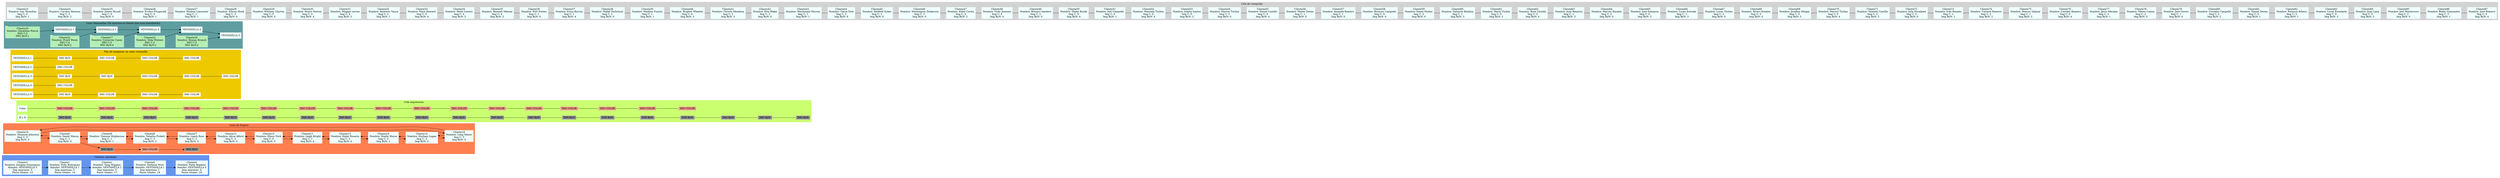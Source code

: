 digraph G {
node[shape=box, style="filled", color=azure1];
subgraph cluster_0{
style=filled
color=	cornflowerblue;
Cliente1878246837[label="Cliente3
Nombre: Douglas Dominguez
Atendió: VENTANILLA 3
Img impresas: 3
Pasos totales: 13"]
Cliente1304836502[label="Cliente1
Nombre: Polly Rodriguez
Atendió: VENTANILLA 1
Img impresas: 5
Pasos totales: 14"]
Cliente225534817[label="Cliente2
Nombre: Yang Wiggins
Atendió: VENTANILLA 2
Img impresas: 5
Pasos totales: 17"]
Cliente1300109446[label="Cliente6
Nombre: Stefanie Wise
Atendió: VENTANILLA 1
Img impresas: 1
Pasos totales: 18"]
Cliente929338653[label="Cliente4
Nombre: Faith Hopkins
Atendió: VENTANILLA 4
Img impresas: 4
Pasos totales: 20"]
Cliente1878246837 -> Cliente1304836502
Cliente1304836502 -> Cliente225534817
Cliente225534817 -> Cliente1300109446
Cliente1300109446 -> Cliente929338653
label="Clientes atendidos";
}
subgraph cluster_1{
style=filled
color=coral;
Cliente1229416515[label="Cliente10
Nombre: Shannon Johnston
Img C: 0
Img ByN: 0"]
Cliente1259475183[label="Cliente5
Nombre: Sandy Mason
Img C: 1
Img ByN: 4"]
Imagen2001049720[shape=signature fillcolor=gray52 label="IMG ByN"]
Imagen2001049720[shape=signature fillcolor=gray52 label="IMG ByN"]
Imagen1528902578[shape=signature fillcolor=darksalmon label="IMG COLOR"]
Imagen1927950200[shape=signature fillcolor=gray52 label="IMG ByN"]
Cliente1950409829[label="Cliente9
Nombre: Tommie Mcpherson
Img C: 1
Img ByN: 1"]
Cliente789451788[label="Cliente8
Nombre: Tabatha Pickett
Img C: 3
Img ByN: 2"]
Cliente1020371698[label="Cliente7
Nombre: Leach Ross
Img C: 3
Img ByN: 4"]
Cliente666988785[label="Cliente12
Nombre: Alyce Alford
Img C: 3
Img ByN: 0"]
Cliente1510467689[label="Cliente15
Nombre: Elinor Ford
Img C: 0
Img ByN: 0"]
Cliente2016447922[label="Cliente11
Nombre: Leigh Bright
Img C: 1
Img ByN: 4"]
Cliente1414644649[label="Cliente13
Nombre: Haley Rosario
Img C: 0
Img ByN: 4"]
Cliente1995265321[label="Cliente16
Nombre: Noelle Morse
Img C: 0
Img ByN: 1"]
Cliente640070681[label="Cliente14
Nombre: Durham Logan
Img C: 3
Img ByN: 2"]
Cliente1072591678[label="Cliente18
Nombre: Long Meyer
Img C: 3
Img ByN: 0"]
Cliente1229416515 -> Cliente1259475183
Cliente1229416515 -> Cliente1072591678
Cliente1259475183 -> Imagen2001049720
Imagen2001049720 -> Imagen1528902578
Imagen1528902578 -> Imagen1927950200
Cliente1259475183 -> Cliente1950409829
Cliente1259475183 -> Cliente1229416515
Cliente1950409829 -> Cliente789451788
Cliente1950409829 -> Cliente1259475183
Cliente789451788 -> Cliente1020371698
Cliente789451788 -> Cliente1950409829
Cliente1020371698 -> Cliente666988785
Cliente1020371698 -> Cliente789451788
Cliente666988785 -> Cliente1510467689
Cliente666988785 -> Cliente1020371698
Cliente1510467689 -> Cliente2016447922
Cliente1510467689 -> Cliente666988785
Cliente2016447922 -> Cliente1414644649
Cliente2016447922 -> Cliente1510467689
Cliente1414644649 -> Cliente1995265321
Cliente1414644649 -> Cliente2016447922
Cliente1995265321 -> Cliente640070681
Cliente1995265321 -> Cliente1414644649
Cliente640070681 -> Cliente1072591678
Cliente640070681 -> Cliente1995265321
Cliente1072591678 -> Cliente1229416515
Cliente1072591678 -> Cliente640070681
label="Lista de Espera";
}
subgraph cluster_2{
style=filled
color=darkolivegreen1;
  edge [
    arrowhead="none"
  ];
Impresora1265094477[label="Color"]
Imagen868693307[shape=signature fillcolor=darksalmon label="IMG COLOR"]
Imagen868693307[shape=signature fillcolor=darksalmon label="IMG COLOR"]
Imagen1746572566[shape=signature fillcolor=darksalmon label="IMG COLOR"]
Imagen989110045[shape=signature fillcolor=darksalmon label="IMG COLOR"]
Imagen424058531[shape=signature fillcolor=darksalmon label="IMG COLOR"]
Imagen321001046[shape=signature fillcolor=darksalmon label="IMG COLOR"]
Imagen791452442[shape=signature fillcolor=darksalmon label="IMG COLOR"]
Imagen834600352[shape=signature fillcolor=darksalmon label="IMG COLOR"]
Imagen471910021[shape=signature fillcolor=darksalmon label="IMG COLOR"]
Imagen531885036[shape=signature fillcolor=darksalmon label="IMG COLOR"]
Imagen1418481496[shape=signature fillcolor=darksalmon label="IMG COLOR"]
Imagen303563357[shape=signature fillcolor=darksalmon label="IMG COLOR"]
Imagen135721598[shape=signature fillcolor=darksalmon label="IMG COLOR"]
Imagen142257192[shape=signature fillcolor=darksalmon label="IMG COLOR"]
Imagen1044036745[shape=signature fillcolor=darksalmon label="IMG COLOR"]
Imagen1826771954[shape=signature fillcolor=darksalmon label="IMG COLOR"]
Imagen1406718219[shape=signature fillcolor=darksalmon label="IMG COLOR"]
Imagen245257411[shape=signature fillcolor=darksalmon label="IMG COLOR"]
Impresora1872034366[label="B y N"]
Imagen1705736038[shape=signature fillcolor=gray52 label="IMG ByN"]
Imagen1705736038[shape=signature fillcolor=gray52 label="IMG ByN"]
Imagen455659003[shape=signature fillcolor=gray52 label="IMG ByN"]
Imagen250421013[shape=signature fillcolor=gray52 label="IMG ByN"]
Imagen1915318864[shape=signature fillcolor=gray52 label="IMG ByN"]
Imagen1283928881[shape=signature fillcolor=gray52 label="IMG ByN"]
Imagen295530568[shape=signature fillcolor=gray52 label="IMG ByN"]
Imagen2003749088[shape=signature fillcolor=gray52 label="IMG ByN"]
Imagen1324119928[shape=signature fillcolor=gray52 label="IMG ByN"]
Imagen990368554[shape=signature fillcolor=gray52 label="IMG ByN"]
Imagen1096979271[shape=signature fillcolor=gray52 label="IMG ByN"]
Imagen1078694790[shape=signature fillcolor=gray52 label="IMG ByN"]
Imagen1831932725[shape=signature fillcolor=gray52 label="IMG ByN"]
Imagen1747585825[shape=signature fillcolor=gray52 label="IMG ByN"]
Imagen1023892929[shape=signature fillcolor=gray52 label="IMG ByN"]
Imagen558638687[shape=signature fillcolor=gray52 label="IMG ByN"]
Imagen1149319665[shape=signature fillcolor=gray52 label="IMG ByN"]
Imagen2093631820[shape=signature fillcolor=gray52 label="IMG ByN"]
Imagen2074407504[shape=signature fillcolor=gray52 label="IMG ByN"]
Imagen999966132[shape=signature fillcolor=gray52 label="IMG ByN"]
Imagen1989780874[shape=signature fillcolor=gray52 label="IMG ByN"]
Impresora1265094477 -> Imagen868693307
Imagen868693307 -> Imagen1746572566
Imagen1746572566 -> Imagen989110045
Imagen989110045 -> Imagen424058531
Imagen424058531 -> Imagen321001046
Imagen321001046 -> Imagen791452442
Imagen791452442 -> Imagen834600352
Imagen834600352 -> Imagen471910021
Imagen471910021 -> Imagen531885036
Imagen531885036 -> Imagen1418481496
Imagen1418481496 -> Imagen303563357
Imagen303563357 -> Imagen135721598
Imagen135721598 -> Imagen142257192
Imagen142257192 -> Imagen1044036745
Imagen1044036745 -> Imagen1826771954
Imagen1826771954 -> Imagen1406718219
Imagen1406718219 -> Imagen245257411
Impresora1872034366 -> Imagen1705736038
Imagen1705736038 -> Imagen455659003
Imagen455659003 -> Imagen250421013
Imagen250421013 -> Imagen1915318864
Imagen1915318864 -> Imagen1283928881
Imagen1283928881 -> Imagen295530568
Imagen295530568 -> Imagen2003749088
Imagen2003749088 -> Imagen1324119928
Imagen1324119928 -> Imagen990368554
Imagen990368554 -> Imagen1096979271
Imagen1096979271 -> Imagen1078694790
Imagen1078694790 -> Imagen1831932725
Imagen1831932725 -> Imagen1747585825
Imagen1747585825 -> Imagen1023892929
Imagen1023892929 -> Imagen558638687
Imagen558638687 -> Imagen1149319665
Imagen1149319665 -> Imagen2093631820
Imagen2093631820 -> Imagen2074407504
Imagen2074407504 -> Imagen999966132
Imagen999966132 -> Imagen1989780874
label="Cola impresoras";
}
subgraph cluster_3{
style=filled
color=gold2;
  edge [
    arrowhead="none"
  ];
Ventanilla1581781577[label="VENTANILLA 1"]
Imagen1480010240[shape=signature fillcolor=floralwhite label="IMG ByN"]
Imagen1480010240[shape=signature fillcolor=floralwhite label="IMG ByN"]
Imagen81628611[shape=signature fillcolor=floralwhite label="IMG COLOR"]
Imagen1828972342[shape=signature fillcolor=floralwhite label="IMG COLOR"]
Imagen1452126962[shape=signature fillcolor=floralwhite label="IMG COLOR"]
Ventanilla1725154840[label="VENTANILLA 2"]
Imagen931919113[shape=signature fillcolor=floralwhite label="IMG COLOR"]
Imagen931919113[shape=signature fillcolor=floralwhite label="IMG COLOR"]
Ventanilla1670675564[label="VENTANILLA 3"]
Imagen1607521710[shape=signature fillcolor=floralwhite label="IMG ByN"]
Imagen1607521710[shape=signature fillcolor=floralwhite label="IMG ByN"]
Imagen764977973[shape=signature fillcolor=floralwhite label="IMG ByN"]
Imagen381259350[shape=signature fillcolor=floralwhite label="IMG COLOR"]
Imagen2129789493[shape=signature fillcolor=floralwhite label="IMG COLOR"]
Imagen668386784[shape=signature fillcolor=floralwhite label="IMG COLOR"]
Ventanilla723074862[label="VENTANILLA 4"]
Imagen1329552164[shape=signature fillcolor=floralwhite label="IMG COLOR"]
Imagen1329552164[shape=signature fillcolor=floralwhite label="IMG COLOR"]
Ventanilla895328853[label="VENTANILLA 5"]
Imagen363771819[shape=signature fillcolor=floralwhite label="IMG ByN"]
Imagen363771819[shape=signature fillcolor=floralwhite label="IMG ByN"]
Imagen2065951873[shape=signature fillcolor=floralwhite label="IMG COLOR"]
Imagen1791741888[shape=signature fillcolor=floralwhite label="IMG COLOR"]
Imagen1595428806[shape=signature fillcolor=floralwhite label="IMG COLOR"]
Ventanilla1581781577 -> Imagen1480010240
Imagen1480010240 -> Imagen81628611
Imagen81628611 -> Imagen1828972342
Imagen1828972342 -> Imagen1452126962
Ventanilla1725154840 -> Imagen931919113
Ventanilla1670675564 -> Imagen1607521710
Imagen1607521710 -> Imagen764977973
Imagen764977973 -> Imagen381259350
Imagen381259350 -> Imagen2129789493
Imagen2129789493 -> Imagen668386784
Ventanilla723074862 -> Imagen1329552164
Ventanilla895328853 -> Imagen363771819
Imagen363771819 -> Imagen2065951873
Imagen2065951873 -> Imagen1791741888
Imagen1791741888 -> Imagen1595428806
label="Pila de imágenes en cada ventanilla";
}
subgraph cluster_4{
style=filled
color=cadetblue;
Ventanilla1581781576[label="VENTANILLA 1"]
ClienteV1523554304[shape=tab fillcolor=darkseagreen2 label="Cliente19
Nombre: Geraldine Pierce
IMG C:3
IMG ByN:1"]
Ventanilla1725154839[label="VENTANILLA 2"]
ClienteV918221580[shape=tab fillcolor=darkseagreen2 label="Cliente21
Nombre: Pruitt Perez
IMG C:4
IMG ByN:2"]
Ventanilla1670675563[label="VENTANILLA 3"]
ClienteV746292446[shape=tab fillcolor=darkseagreen2 label="Cliente17
Nombre: Gutierrez Casey
IMG C:3
IMG ByN:4"]
Ventanilla723074861[label="VENTANILLA 4"]
ClienteV2055281021[shape=tab fillcolor=darkseagreen2 label="Cliente22
Nombre: Nola Winters
IMG C:3
IMG ByN:1"]
Ventanilla895328852[label="VENTANILLA 5"]
ClienteV1175962212[shape=tab fillcolor=darkseagreen2 label="Cliente20
Nombre: Roman Branch
IMG C:3
IMG ByN:2"]
ClienteV1523554304 -> Ventanilla1581781576
Ventanilla1581781576 -> Ventanilla1725154839
ClienteV918221580 -> Ventanilla1725154839
Ventanilla1725154839 -> Ventanilla1670675563
ClienteV746292446 -> Ventanilla1670675563
Ventanilla1670675563 -> Ventanilla723074861
ClienteV2055281021 -> Ventanilla723074861
Ventanilla723074861 -> Ventanilla895328852
ClienteV1175962212 -> Ventanilla895328852
label="Lista Ventanillas (Se muestra el cliente que está atendiendo)";
}
subgraph cluster_5{
style=filled
color=lightgrey;
  edge [
    arrowhead="none"
  ];
Cliente1554547125[label="Cliente23
Nombre: Gay Mcmillan
Img C: 0
Img ByN: 1"]
Cliente617901222[label="Cliente24
Nombre: Carolyn Harmon
Img C: 3
Img ByN: 2"]
Cliente1159190947[label="Cliente25
Nombre: Jolene Mccall
Img C: 0
Img ByN: 0"]
Cliente925858445[label="Cliente26
Nombre: Evelyn Fitzgerald
Img C: 0
Img ByN: 1"]
Cliente798154996[label="Cliente27
Nombre: Hudson Lancaster
Img C: 1
Img ByN: 1"]
Cliente681842940[label="Cliente28
Nombre: Ellison Hood
Img C: 3
Img ByN: 0"]
Cliente1392838282[label="Cliente29
Nombre: Whitney Clayton
Img C: 0
Img ByN: 4"]
Cliente523429237[label="Cliente30
Nombre: Moore Horton
Img C: 0
Img ByN: 4"]
Cliente664740647[label="Cliente31
Nombre: Maggie Levine
Img C: 4
Img ByN: 2"]
Cliente804564176[label="Cliente32
Nombre: Andrews Vance
Img C: 2
Img ByN: 1"]
Cliente1421795058[label="Cliente33
Nombre: Dixie Howard
Img C: 0
Img ByN: 4"]
Cliente1555009629[label="Cliente34
Nombre: Heidi Lowery
Img C: 4
Img ByN: 2"]
Cliente41359092[label="Cliente35
Nombre: Bennett Malone
Img C: 4
Img ByN: 2"]
Cliente149928006[label="Cliente36
Nombre: Witt Forbes
Img C: 1
Img ByN: 0"]
Cliente713338599[label="Cliente37
Nombre: Erma Barron
Img C: 1
Img ByN: 4"]
Cliente168423058[label="Cliente38
Nombre: Mabel Nicholson
Img C: 2
Img ByN: 0"]
Cliente821270929[label="Cliente39
Nombre: Maddox Frazier
Img C: 1
Img ByN: 1"]
Cliente1160460865[label="Cliente40
Nombre: Brigitte Wheeler
Img C: 4
Img ByN: 3"]
Cliente1247233941[label="Cliente41
Nombre: Christa Mendoza
Img C: 2
Img ByN: 3"]
Cliente258952499[label="Cliente42
Nombre: Etta Blake
Img C: 3
Img ByN: 0"]
Cliente603742814[label="Cliente43
Nombre: Macdonald Murray
Img C: 1
Img ByN: 1"]
Cliente1067040082[label="Cliente44
Nombre: Garza York
Img C: 2
Img ByN: 0"]
Cliente1325547227[label="Cliente45
Nombre: Hatfield Sykes
Img C: 1
Img ByN: 0"]
Cliente980546781[label="Cliente46
Nombre: Washington Dickerson
Img C: 3
Img ByN: 0"]
Cliente2061475679[label="Cliente47
Nombre: Ethel Cortez
Img C: 3
Img ByN: 2"]
Cliente140435067[label="Cliente48
Nombre: Vicky Jimenez
Img C: 4
Img ByN: 4"]
Cliente1450495309[label="Cliente49
Nombre: Romero Sanders
Img C: 2
Img ByN: 0"]
Cliente1670782018[label="Cliente50
Nombre: Shana Burke
Img C: 0
Img ByN: 4"]
Cliente468121027[label="Cliente51
Nombre: Joel Campollo
Img C: 0
Img ByN: 1"]
Cliente1804094807[label="Cliente52
Nombre: Manuela Túchez
Img C: 0
Img ByN: 4"]
Cliente951007336[label="Cliente53
Nombre: Julieta Santos
Img C: 0
Img ByN: 2"]
Cliente1072408673[label="Cliente54
Nombre: Marcos Túchez
Img C: 3
Img ByN: 0"]
Cliente1531448569[label="Cliente55
Nombre: Daniel Castillo
Img C: 0
Img ByN: 4"]
Cliente1867083167[label="Cliente56
Nombre: Mateo Zetino
Img C: 1
Img ByN: 0"]
Cliente1915910607[label="Cliente57
Nombre: Amanda Romero
Img C: 1
Img ByN: 0"]
Cliente284720968[label="Cliente58
Nombre: Rosaura Campollo
Img C: 4
Img ByN: 0"]
Cliente189568618[label="Cliente59
Nombre: Dante Muñoz
Img C: 2
Img ByN: 0"]
Cliente793589513[label="Cliente60
Nombre: Salomón Bolaños
Img C: 1
Img ByN: 3"]
Cliente1313922862[label="Cliente61
Nombre: María Túchez
Img C: 0
Img ByN: 2"]
Cliente495053715[label="Cliente62
Nombre: Rosa Castillo
Img C: 0
Img ByN: 4"]
Cliente1922154895[label="Cliente63
Nombre: Juan Ramírez
Img C: 1
Img ByN: 3"]
Cliente883049899[label="Cliente64
Nombre: Marcos Rosales
Img C: 2
Img ByN: 0"]
Cliente2093176254[label="Cliente65
Nombre: José Samayoa
Img C: 0
Img ByN: 3"]
Cliente1854731462[label="Cliente66
Nombre: Lucas Estrada
Img C: 1
Img ByN: 3"]
Cliente317574433[label="Cliente67
Nombre: Lucas Túchez
Img C: 2
Img ByN: 0"]
Cliente885284298[label="Cliente68
Nombre: Álvaro Rosales
Img C: 0
Img ByN: 4"]
Cliente1389133897[label="Cliente69
Nombre: Josefina Melgar
Img C: 0
Img ByN: 3"]
Cliente1534030866[label="Cliente70
Nombre: Marcos Túchez
Img C: 0
Img ByN: 4"]
Cliente664223387[label="Cliente71
Nombre: Valentín Castillo
Img C: 2
Img ByN: 2"]
Cliente824909230[label="Cliente72
Nombre: Julia Escalante
Img C: 2
Img ByN: 0"]
Cliente122883338[label="Cliente73
Nombre: Iván Rosales
Img C: 1
Img ByN: 1"]
Cliente666641942[label="Cliente74
Nombre: Carmen Romero
Img C: 2
Img ByN: 2"]
Cliente960604060[label="Cliente75
Nombre: Marcos Salazar
Img C: 1
Img ByN: 2"]
Cliente1349393271[label="Cliente76
Nombre: Lourdes Romero
Img C: 0
Img ByN: 4"]
Cliente1338668845[label="Cliente77
Nombre: Jesús Morales
Img C: 3
Img ByN: 1"]
Cliente159413332[label="Cliente78
Nombre: Mateo Camas
Img C: 2
Img ByN: 0"]
Cliente1028214719[label="Cliente79
Nombre: José Osorio
Img C: 1
Img ByN: 0"]
Cliente500977346[label="Cliente80
Nombre: Cornelio Campollo
Img C: 2
Img ByN: 2"]
Cliente20132171[label="Cliente81
Nombre: Daniel Zetino
Img C: 0
Img ByN: 1"]
Cliente186370029[label="Cliente82
Nombre: Rosaura Árbenz
Img C: 2
Img ByN: 1"]
Cliente2094548358[label="Cliente83
Nombre: Lucas Escalante
Img C: 0
Img ByN: 3"]
Cliente51228289[label="Cliente84
Nombre: Juan Lima
Img C: 0
Img ByN: 2"]
Cliente455896770[label="Cliente85
Nombre: Joel Monterroso
Img C: 2
Img ByN: 0"]
Cliente1323165413[label="Cliente86
Nombre: Belén Giammatei
Img C: 3
Img ByN: 1"]
Cliente1880587981[label="Cliente87
Nombre: José Romero
Img C: 0
Img ByN: 4"]
Cliente1554547125 -> Cliente617901222
Cliente617901222 -> Cliente1159190947
Cliente1159190947 -> Cliente925858445
Cliente925858445 -> Cliente798154996
Cliente798154996 -> Cliente681842940
Cliente681842940 -> Cliente1392838282
Cliente1392838282 -> Cliente523429237
Cliente523429237 -> Cliente664740647
Cliente664740647 -> Cliente804564176
Cliente804564176 -> Cliente1421795058
Cliente1421795058 -> Cliente1555009629
Cliente1555009629 -> Cliente41359092
Cliente41359092 -> Cliente149928006
Cliente149928006 -> Cliente713338599
Cliente713338599 -> Cliente168423058
Cliente168423058 -> Cliente821270929
Cliente821270929 -> Cliente1160460865
Cliente1160460865 -> Cliente1247233941
Cliente1247233941 -> Cliente258952499
Cliente258952499 -> Cliente603742814
Cliente603742814 -> Cliente1067040082
Cliente1067040082 -> Cliente1325547227
Cliente1325547227 -> Cliente980546781
Cliente980546781 -> Cliente2061475679
Cliente2061475679 -> Cliente140435067
Cliente140435067 -> Cliente1450495309
Cliente1450495309 -> Cliente1670782018
Cliente1670782018 -> Cliente468121027
Cliente468121027 -> Cliente1804094807
Cliente1804094807 -> Cliente951007336
Cliente951007336 -> Cliente1072408673
Cliente1072408673 -> Cliente1531448569
Cliente1531448569 -> Cliente1867083167
Cliente1867083167 -> Cliente1915910607
Cliente1915910607 -> Cliente284720968
Cliente284720968 -> Cliente189568618
Cliente189568618 -> Cliente793589513
Cliente793589513 -> Cliente1313922862
Cliente1313922862 -> Cliente495053715
Cliente495053715 -> Cliente1922154895
Cliente1922154895 -> Cliente883049899
Cliente883049899 -> Cliente2093176254
Cliente2093176254 -> Cliente1854731462
Cliente1854731462 -> Cliente317574433
Cliente317574433 -> Cliente885284298
Cliente885284298 -> Cliente1389133897
Cliente1389133897 -> Cliente1534030866
Cliente1534030866 -> Cliente664223387
Cliente664223387 -> Cliente824909230
Cliente824909230 -> Cliente122883338
Cliente122883338 -> Cliente666641942
Cliente666641942 -> Cliente960604060
Cliente960604060 -> Cliente1349393271
Cliente1349393271 -> Cliente1338668845
Cliente1338668845 -> Cliente159413332
Cliente159413332 -> Cliente1028214719
Cliente1028214719 -> Cliente500977346
Cliente500977346 -> Cliente20132171
Cliente20132171 -> Cliente186370029
Cliente186370029 -> Cliente2094548358
Cliente2094548358 -> Cliente51228289
Cliente51228289 -> Cliente455896770
Cliente455896770 -> Cliente1323165413
Cliente1323165413 -> Cliente1880587981
label="Cola de recepción";
}
rankdir=LR;
}